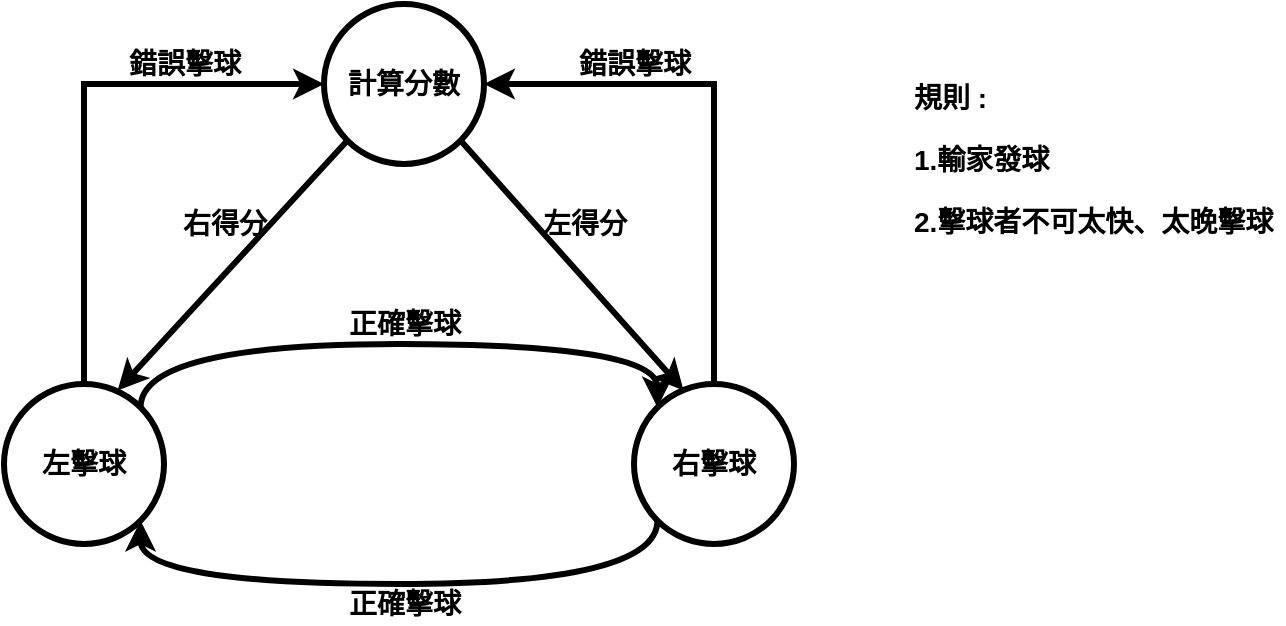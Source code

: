 <mxfile version="19.0.3" type="device" pages="2"><diagram id="9UncjQ9vbSQzmbXrxSCz" name="FSM"><mxGraphModel dx="786" dy="445" grid="1" gridSize="10" guides="1" tooltips="1" connect="1" arrows="1" fold="1" page="1" pageScale="1" pageWidth="1169" pageHeight="827" math="0" shadow="0"><root><mxCell id="0"/><mxCell id="1" parent="0"/><mxCell id="hBdVYHznjDOudJbvbLwA-3" style="edgeStyle=orthogonalEdgeStyle;orthogonalLoop=1;jettySize=auto;html=1;exitX=1;exitY=0;exitDx=0;exitDy=0;entryX=0;entryY=0;entryDx=0;entryDy=0;curved=1;fontStyle=1;strokeWidth=3;fontSize=14;" edge="1" parent="1" source="hBdVYHznjDOudJbvbLwA-1" target="hBdVYHznjDOudJbvbLwA-2"><mxGeometry relative="1" as="geometry"><Array as="points"><mxPoint x="338" y="250"/><mxPoint x="597" y="250"/></Array></mxGeometry></mxCell><mxCell id="hBdVYHznjDOudJbvbLwA-6" style="edgeStyle=orthogonalEdgeStyle;rounded=0;orthogonalLoop=1;jettySize=auto;html=1;exitX=0.5;exitY=0;exitDx=0;exitDy=0;entryX=0;entryY=0.5;entryDx=0;entryDy=0;fontStyle=1;strokeWidth=3;fontSize=14;" edge="1" parent="1" source="hBdVYHznjDOudJbvbLwA-1" target="hBdVYHznjDOudJbvbLwA-5"><mxGeometry relative="1" as="geometry"/></mxCell><mxCell id="hBdVYHznjDOudJbvbLwA-1" value="左擊球" style="ellipse;whiteSpace=wrap;html=1;aspect=fixed;points=[[0,0.5,0,0,0],[0.15,0.15,0,0,0],[0.15,0.85,0,0,0],[0.5,0,0,0,0],[0.5,1,0,0,0],[0.71,0.04,0,0,0],[0.85,0.15,0,0,0],[0.85,0.85,0,0,0],[1,0.5,0,0,0]];fontStyle=1;strokeWidth=3;fontSize=14;" vertex="1" parent="1"><mxGeometry x="270" y="270" width="80" height="80" as="geometry"/></mxCell><mxCell id="hBdVYHznjDOudJbvbLwA-4" style="edgeStyle=orthogonalEdgeStyle;orthogonalLoop=1;jettySize=auto;html=1;exitX=0;exitY=1;exitDx=0;exitDy=0;entryX=1;entryY=1;entryDx=0;entryDy=0;curved=1;fontStyle=1;strokeWidth=3;fontSize=14;" edge="1" parent="1" source="hBdVYHznjDOudJbvbLwA-2" target="hBdVYHznjDOudJbvbLwA-1"><mxGeometry relative="1" as="geometry"><Array as="points"><mxPoint x="597" y="370"/><mxPoint x="338" y="370"/></Array></mxGeometry></mxCell><mxCell id="hBdVYHznjDOudJbvbLwA-7" style="edgeStyle=orthogonalEdgeStyle;rounded=0;orthogonalLoop=1;jettySize=auto;html=1;exitX=0.5;exitY=0;exitDx=0;exitDy=0;entryX=1;entryY=0.5;entryDx=0;entryDy=0;fontStyle=1;strokeWidth=3;fontSize=14;" edge="1" parent="1" source="hBdVYHznjDOudJbvbLwA-2" target="hBdVYHznjDOudJbvbLwA-5"><mxGeometry relative="1" as="geometry"/></mxCell><mxCell id="hBdVYHznjDOudJbvbLwA-2" value="右擊球" style="ellipse;whiteSpace=wrap;html=1;aspect=fixed;points=[[0,0.5,0,0,0],[0.15,0.15,0,0,0],[0.15,0.85,0,0,0],[0.31,0.04,0,0,0],[0.5,0,0,0,0],[0.5,1,0,0,0],[0.85,0.15,0,0,0],[0.85,0.85,0,0,0],[1,0.5,0,0,0]];fontStyle=1;strokeWidth=3;fontSize=14;" vertex="1" parent="1"><mxGeometry x="585" y="270" width="80" height="80" as="geometry"/></mxCell><mxCell id="hBdVYHznjDOudJbvbLwA-12" style="orthogonalLoop=1;jettySize=auto;html=1;exitX=0;exitY=1;exitDx=0;exitDy=0;entryX=0.71;entryY=0.04;entryDx=0;entryDy=0;entryPerimeter=0;rounded=0;strokeColor=default;fontStyle=1;strokeWidth=3;fontSize=14;" edge="1" parent="1" source="hBdVYHznjDOudJbvbLwA-5" target="hBdVYHznjDOudJbvbLwA-1"><mxGeometry relative="1" as="geometry"/></mxCell><mxCell id="hBdVYHznjDOudJbvbLwA-13" style="edgeStyle=none;rounded=0;orthogonalLoop=1;jettySize=auto;html=1;exitX=1;exitY=1;exitDx=0;exitDy=0;entryX=0.31;entryY=0.04;entryDx=0;entryDy=0;entryPerimeter=0;strokeColor=default;fontStyle=1;strokeWidth=3;fontSize=14;" edge="1" parent="1" source="hBdVYHznjDOudJbvbLwA-5" target="hBdVYHznjDOudJbvbLwA-2"><mxGeometry relative="1" as="geometry"/></mxCell><mxCell id="hBdVYHznjDOudJbvbLwA-5" value="計算分數" style="ellipse;whiteSpace=wrap;html=1;aspect=fixed;fontStyle=1;strokeWidth=3;fontSize=14;" vertex="1" parent="1"><mxGeometry x="430" y="80" width="80" height="80" as="geometry"/></mxCell><mxCell id="hBdVYHznjDOudJbvbLwA-8" value="正確擊球" style="text;html=1;align=center;verticalAlign=middle;resizable=0;points=[];autosize=1;strokeColor=none;fillColor=none;fontStyle=1;strokeWidth=3;fontSize=14;" vertex="1" parent="1"><mxGeometry x="435" y="230" width="70" height="20" as="geometry"/></mxCell><mxCell id="hBdVYHznjDOudJbvbLwA-9" value="正確擊球" style="text;html=1;align=center;verticalAlign=middle;resizable=0;points=[];autosize=1;strokeColor=none;fillColor=none;fontStyle=1;strokeWidth=3;fontSize=14;" vertex="1" parent="1"><mxGeometry x="435" y="370" width="70" height="20" as="geometry"/></mxCell><mxCell id="hBdVYHznjDOudJbvbLwA-10" value="錯誤擊球" style="text;html=1;align=center;verticalAlign=middle;resizable=0;points=[];autosize=1;strokeColor=none;fillColor=none;fontStyle=1;strokeWidth=3;fontSize=14;" vertex="1" parent="1"><mxGeometry x="325" y="100" width="70" height="20" as="geometry"/></mxCell><mxCell id="hBdVYHznjDOudJbvbLwA-11" value="錯誤擊球" style="text;html=1;align=center;verticalAlign=middle;resizable=0;points=[];autosize=1;strokeColor=none;fillColor=none;fontStyle=1;strokeWidth=3;fontSize=14;" vertex="1" parent="1"><mxGeometry x="550" y="100" width="70" height="20" as="geometry"/></mxCell><mxCell id="hBdVYHznjDOudJbvbLwA-14" value="右得分" style="text;html=1;align=center;verticalAlign=middle;resizable=0;points=[];autosize=1;strokeColor=none;fillColor=none;fontStyle=1;strokeWidth=3;fontSize=14;" vertex="1" parent="1"><mxGeometry x="350" y="180" width="60" height="20" as="geometry"/></mxCell><mxCell id="hBdVYHznjDOudJbvbLwA-15" value="左得分" style="text;html=1;align=center;verticalAlign=middle;resizable=0;points=[];autosize=1;strokeColor=none;fillColor=none;fontStyle=1;strokeWidth=3;fontSize=14;" vertex="1" parent="1"><mxGeometry x="530" y="180" width="60" height="20" as="geometry"/></mxCell><mxCell id="hBdVYHznjDOudJbvbLwA-16" value="&lt;h1 style=&quot;font-size: 14px;&quot;&gt;規則 :&amp;nbsp;&lt;/h1&gt;&lt;p style=&quot;font-size: 14px;&quot;&gt;1.輸家發球&lt;/p&gt;&lt;p style=&quot;font-size: 14px;&quot;&gt;2.擊球者不可太快、太晚擊球&lt;/p&gt;" style="text;html=1;strokeColor=none;fillColor=none;spacing=5;spacingTop=-20;whiteSpace=wrap;overflow=hidden;rounded=0;fontStyle=1;strokeWidth=3;fontSize=14;" vertex="1" parent="1"><mxGeometry x="720" y="120" width="190" height="120" as="geometry"/></mxCell></root></mxGraphModel></diagram><diagram id="bVdShFidxIHljuUWu-u7" name="architecture"><mxGraphModel dx="2190" dy="771" grid="1" gridSize="10" guides="1" tooltips="1" connect="1" arrows="1" fold="1" page="1" pageScale="1" pageWidth="827" pageHeight="1169" math="0" shadow="0"><root><mxCell id="0"/><mxCell id="1" parent="0"/><mxCell id="ddpqEkm2SgJroVoGdUI0-42" style="edgeStyle=orthogonalEdgeStyle;rounded=0;orthogonalLoop=1;jettySize=auto;html=1;exitX=1;exitY=0.5;exitDx=0;exitDy=0;fontSize=12;strokeWidth=3;" parent="1" source="ddpqEkm2SgJroVoGdUI0-1" target="ddpqEkm2SgJroVoGdUI0-5" edge="1"><mxGeometry relative="1" as="geometry"><Array as="points"><mxPoint x="760" y="175"/><mxPoint x="760" y="90"/><mxPoint x="440" y="90"/></Array></mxGeometry></mxCell><mxCell id="ddpqEkm2SgJroVoGdUI0-44" style="edgeStyle=orthogonalEdgeStyle;rounded=0;orthogonalLoop=1;jettySize=auto;html=1;exitX=1;exitY=0.5;exitDx=0;exitDy=0;fontSize=12;strokeWidth=3;" parent="1" source="ddpqEkm2SgJroVoGdUI0-1" edge="1"><mxGeometry relative="1" as="geometry"><mxPoint x="820" y="175" as="targetPoint"/></mxGeometry></mxCell><mxCell id="ddpqEkm2SgJroVoGdUI0-1" value="water lamp" style="rounded=0;whiteSpace=wrap;html=1;fontStyle=1;strokeWidth=3;fontSize=12;" parent="1" vertex="1"><mxGeometry x="620" y="145" width="120" height="60" as="geometry"/></mxCell><mxCell id="ddpqEkm2SgJroVoGdUI0-45" style="edgeStyle=orthogonalEdgeStyle;rounded=0;orthogonalLoop=1;jettySize=auto;html=1;exitX=1;exitY=0.5;exitDx=0;exitDy=0;fontSize=12;strokeWidth=3;" parent="1" source="ddpqEkm2SgJroVoGdUI0-2" edge="1"><mxGeometry relative="1" as="geometry"><mxPoint x="820" y="430" as="targetPoint"/></mxGeometry></mxCell><mxCell id="ddpqEkm2SgJroVoGdUI0-2" value="seven_segment" style="rounded=0;whiteSpace=wrap;html=1;fontStyle=1;strokeWidth=3;fontSize=12;" parent="1" vertex="1"><mxGeometry x="620" y="400" width="120" height="60" as="geometry"/></mxCell><mxCell id="ddpqEkm2SgJroVoGdUI0-9" style="edgeStyle=orthogonalEdgeStyle;rounded=0;orthogonalLoop=1;jettySize=auto;html=1;exitX=1;exitY=0.5;exitDx=0;exitDy=0;entryX=0;entryY=0.2;entryDx=0;entryDy=0;entryPerimeter=0;fontSize=12;fontStyle=1;strokeWidth=3;" parent="1" source="ddpqEkm2SgJroVoGdUI0-3" target="ddpqEkm2SgJroVoGdUI0-5" edge="1"><mxGeometry relative="1" as="geometry"/></mxCell><mxCell id="ddpqEkm2SgJroVoGdUI0-3" value="debounce_buttom1" style="rounded=0;whiteSpace=wrap;html=1;fontStyle=1;strokeWidth=3;fontSize=12;" parent="1" vertex="1"><mxGeometry x="140" y="185" width="120" height="60" as="geometry"/></mxCell><mxCell id="ddpqEkm2SgJroVoGdUI0-23" style="edgeStyle=orthogonalEdgeStyle;rounded=0;orthogonalLoop=1;jettySize=auto;html=1;exitX=1;exitY=0.25;exitDx=0;exitDy=0;exitPerimeter=0;entryX=0;entryY=0.75;entryDx=0;entryDy=0;fontSize=12;fontStyle=1;strokeWidth=3;" parent="1" source="ddpqEkm2SgJroVoGdUI0-5" target="ddpqEkm2SgJroVoGdUI0-1" edge="1"><mxGeometry relative="1" as="geometry"/></mxCell><mxCell id="ddpqEkm2SgJroVoGdUI0-24" style="edgeStyle=orthogonalEdgeStyle;rounded=0;orthogonalLoop=1;jettySize=auto;html=1;exitX=1;exitY=0.75;exitDx=0;exitDy=0;exitPerimeter=0;entryX=0;entryY=0.25;entryDx=0;entryDy=0;fontSize=12;fontStyle=1;strokeWidth=3;" parent="1" source="ddpqEkm2SgJroVoGdUI0-5" target="ddpqEkm2SgJroVoGdUI0-2" edge="1"><mxGeometry relative="1" as="geometry"/></mxCell><mxCell id="ddpqEkm2SgJroVoGdUI0-5" value="controller" style="whiteSpace=wrap;html=1;fontSize=12;points=[[0,0,0,0,0],[0,0.2,0,0,0],[0,0.4,0,0,0],[0,0.6,0,0,0],[0,0.8,0,0,0],[0,1,0,0,0],[0.25,0,0,0,0],[0.25,1,0,0,0],[0.5,0,0,0,0],[0.5,1,0,0,0],[0.75,0,0,0,0],[0.75,1,0,0,0],[1,0,0,0,0],[1,0.25,0,0,0],[1,0.5,0,0,0],[1,0.75,0,0,0],[1,1,0,0,0]];fontStyle=1;strokeWidth=3;" parent="1" vertex="1"><mxGeometry x="380" y="300" width="120" height="60" as="geometry"/></mxCell><mxCell id="ddpqEkm2SgJroVoGdUI0-10" style="edgeStyle=orthogonalEdgeStyle;rounded=0;orthogonalLoop=1;jettySize=auto;html=1;exitX=1;exitY=0.5;exitDx=0;exitDy=0;entryX=0;entryY=0.8;entryDx=0;entryDy=0;entryPerimeter=0;fontSize=12;fontStyle=1;strokeWidth=3;" parent="1" source="ddpqEkm2SgJroVoGdUI0-6" target="ddpqEkm2SgJroVoGdUI0-5" edge="1"><mxGeometry relative="1" as="geometry"/></mxCell><mxCell id="ddpqEkm2SgJroVoGdUI0-6" value="debounce_buttom2" style="rounded=0;whiteSpace=wrap;html=1;fontStyle=1;strokeWidth=3;fontSize=12;" parent="1" vertex="1"><mxGeometry x="140" y="370" width="120" height="60" as="geometry"/></mxCell><mxCell id="ddpqEkm2SgJroVoGdUI0-15" style="edgeStyle=orthogonalEdgeStyle;rounded=0;orthogonalLoop=1;jettySize=auto;html=1;entryX=0;entryY=0.5;entryDx=0;entryDy=0;fontSize=12;fontStyle=1;strokeWidth=3;" parent="1" source="ddpqEkm2SgJroVoGdUI0-12" target="ddpqEkm2SgJroVoGdUI0-14" edge="1"><mxGeometry relative="1" as="geometry"/></mxCell><mxCell id="ddpqEkm2SgJroVoGdUI0-12" value="CLK" style="text;html=1;align=center;verticalAlign=middle;resizable=0;points=[];autosize=1;strokeColor=none;fillColor=none;fontSize=12;fontStyle=1;strokeWidth=3;" parent="1" vertex="1"><mxGeometry x="-270" y="215" width="50" height="30" as="geometry"/></mxCell><mxCell id="ddpqEkm2SgJroVoGdUI0-20" style="edgeStyle=orthogonalEdgeStyle;rounded=0;orthogonalLoop=1;jettySize=auto;html=1;entryX=0;entryY=0.6;entryDx=0;entryDy=0;entryPerimeter=0;fontSize=12;fontStyle=1;strokeWidth=3;" parent="1" source="ddpqEkm2SgJroVoGdUI0-13" target="ddpqEkm2SgJroVoGdUI0-5" edge="1"><mxGeometry relative="1" as="geometry"/></mxCell><mxCell id="ddpqEkm2SgJroVoGdUI0-25" style="edgeStyle=orthogonalEdgeStyle;rounded=0;orthogonalLoop=1;jettySize=auto;html=1;fontSize=12;entryX=0;entryY=0.5;entryDx=0;entryDy=0;fontStyle=1;strokeWidth=3;" parent="1" source="ddpqEkm2SgJroVoGdUI0-13" target="ddpqEkm2SgJroVoGdUI0-2" edge="1"><mxGeometry relative="1" as="geometry"><mxPoint x="411.143" y="480" as="targetPoint"/><Array as="points"><mxPoint x="-120" y="336"/><mxPoint x="-120" y="470"/><mxPoint x="560" y="470"/><mxPoint x="560" y="430"/></Array></mxGeometry></mxCell><mxCell id="ddpqEkm2SgJroVoGdUI0-13" value="RST" style="text;html=1;align=center;verticalAlign=middle;resizable=0;points=[];autosize=1;strokeColor=none;fillColor=none;fontSize=12;fontStyle=1;strokeWidth=3;" parent="1" vertex="1"><mxGeometry x="-270" y="321" width="50" height="30" as="geometry"/></mxCell><mxCell id="ddpqEkm2SgJroVoGdUI0-16" style="edgeStyle=orthogonalEdgeStyle;rounded=0;orthogonalLoop=1;jettySize=auto;html=1;exitX=1;exitY=0.5;exitDx=0;exitDy=0;entryX=0;entryY=0.75;entryDx=0;entryDy=0;fontSize=12;fontStyle=1;strokeWidth=3;" parent="1" source="ddpqEkm2SgJroVoGdUI0-14" target="ddpqEkm2SgJroVoGdUI0-3" edge="1"><mxGeometry relative="1" as="geometry"/></mxCell><mxCell id="ddpqEkm2SgJroVoGdUI0-17" style="edgeStyle=orthogonalEdgeStyle;rounded=0;orthogonalLoop=1;jettySize=auto;html=1;exitX=1;exitY=0.5;exitDx=0;exitDy=0;fontSize=12;entryX=0;entryY=0.4;entryDx=0;entryDy=0;entryPerimeter=0;fontStyle=1;strokeWidth=3;" parent="1" source="ddpqEkm2SgJroVoGdUI0-14" target="ddpqEkm2SgJroVoGdUI0-5" edge="1"><mxGeometry relative="1" as="geometry"><mxPoint x="380" y="320" as="targetPoint"/><Array as="points"><mxPoint x="100" y="230"/><mxPoint x="100" y="324"/></Array></mxGeometry></mxCell><mxCell id="ddpqEkm2SgJroVoGdUI0-18" style="edgeStyle=orthogonalEdgeStyle;rounded=0;orthogonalLoop=1;jettySize=auto;html=1;exitX=1;exitY=0.5;exitDx=0;exitDy=0;entryX=0;entryY=0.25;entryDx=0;entryDy=0;fontSize=12;fontStyle=1;strokeWidth=3;" parent="1" source="ddpqEkm2SgJroVoGdUI0-14" target="ddpqEkm2SgJroVoGdUI0-6" edge="1"><mxGeometry relative="1" as="geometry"/></mxCell><mxCell id="ddpqEkm2SgJroVoGdUI0-26" style="edgeStyle=orthogonalEdgeStyle;rounded=0;orthogonalLoop=1;jettySize=auto;html=1;exitDx=0;exitDy=0;entryX=0;entryY=0.75;entryDx=0;entryDy=0;fontSize=12;startArrow=none;fontStyle=1;strokeWidth=3;" parent="1" source="ddpqEkm2SgJroVoGdUI0-28" target="ddpqEkm2SgJroVoGdUI0-2" edge="1"><mxGeometry relative="1" as="geometry"><Array as="points"><mxPoint y="500"/><mxPoint x="580" y="500"/><mxPoint x="580" y="445"/></Array></mxGeometry></mxCell><mxCell id="ddpqEkm2SgJroVoGdUI0-39" style="edgeStyle=orthogonalEdgeStyle;rounded=0;orthogonalLoop=1;jettySize=auto;html=1;exitX=1;exitY=0.5;exitDx=0;exitDy=0;entryX=0;entryY=0.25;entryDx=0;entryDy=0;fontSize=12;fontStyle=1;strokeWidth=3;" parent="1" source="ddpqEkm2SgJroVoGdUI0-14" target="ddpqEkm2SgJroVoGdUI0-1" edge="1"><mxGeometry relative="1" as="geometry"><Array as="points"><mxPoint x="40" y="230"/><mxPoint x="40" y="160"/></Array></mxGeometry></mxCell><mxCell id="ddpqEkm2SgJroVoGdUI0-14" value="divider" style="rounded=0;whiteSpace=wrap;html=1;fontStyle=1;strokeWidth=3;fontSize=12;" parent="1" vertex="1"><mxGeometry x="-180" y="200" width="120" height="60" as="geometry"/></mxCell><mxCell id="ddpqEkm2SgJroVoGdUI0-28" value="" style="shape=waypoint;sketch=0;size=6;pointerEvents=1;points=[];fillColor=none;resizable=0;rotatable=0;perimeter=centerPerimeter;snapToPoint=1;fontSize=12;fontStyle=1;strokeWidth=3;" parent="1" vertex="1"><mxGeometry x="-20" y="210" width="40" height="40" as="geometry"/></mxCell><mxCell id="ddpqEkm2SgJroVoGdUI0-29" value="" style="edgeStyle=orthogonalEdgeStyle;rounded=0;orthogonalLoop=1;jettySize=auto;html=1;exitX=1;exitY=0.5;exitDx=0;exitDy=0;entryDx=0;entryDy=0;fontSize=12;endArrow=none;fontStyle=1;strokeWidth=3;" parent="1" source="ddpqEkm2SgJroVoGdUI0-14" target="ddpqEkm2SgJroVoGdUI0-28" edge="1"><mxGeometry relative="1" as="geometry"><mxPoint x="-60" y="230" as="sourcePoint"/><mxPoint x="600" y="445" as="targetPoint"/><Array as="points"/></mxGeometry></mxCell><mxCell id="ddpqEkm2SgJroVoGdUI0-30" value="" style="shape=waypoint;sketch=0;size=6;pointerEvents=1;points=[];fillColor=none;resizable=0;rotatable=0;perimeter=centerPerimeter;snapToPoint=1;fontSize=12;fontStyle=1;strokeWidth=3;" parent="1" vertex="1"><mxGeometry x="-140" y="316" width="40" height="40" as="geometry"/></mxCell><mxCell id="ddpqEkm2SgJroVoGdUI0-31" value="" style="shape=waypoint;sketch=0;size=6;pointerEvents=1;points=[];fillColor=none;resizable=0;rotatable=0;perimeter=centerPerimeter;snapToPoint=1;fontSize=12;fontStyle=1;strokeWidth=3;" parent="1" vertex="1"><mxGeometry x="20" y="210" width="40" height="40" as="geometry"/></mxCell><mxCell id="ddpqEkm2SgJroVoGdUI0-33" value="" style="edgeStyle=orthogonalEdgeStyle;rounded=0;orthogonalLoop=1;jettySize=auto;html=1;exitX=1;exitY=0.5;exitDx=0;exitDy=0;entryDx=0;entryDy=0;fontSize=12;endArrow=none;fontStyle=1;strokeWidth=3;" parent="1" source="ddpqEkm2SgJroVoGdUI0-14" target="ddpqEkm2SgJroVoGdUI0-31" edge="1"><mxGeometry relative="1" as="geometry"><mxPoint x="-60.0" y="230" as="sourcePoint"/><mxPoint x="600" y="215" as="targetPoint"/><Array as="points"><mxPoint y="230"/><mxPoint y="230"/></Array></mxGeometry></mxCell><mxCell id="ddpqEkm2SgJroVoGdUI0-34" value="" style="shape=waypoint;sketch=0;size=6;pointerEvents=1;points=[];fillColor=none;resizable=0;rotatable=0;perimeter=centerPerimeter;snapToPoint=1;fontSize=12;fontStyle=1;strokeWidth=3;" parent="1" vertex="1"><mxGeometry x="80" y="210" width="40" height="40" as="geometry"/></mxCell><mxCell id="ddpqEkm2SgJroVoGdUI0-37" style="edgeStyle=orthogonalEdgeStyle;rounded=0;orthogonalLoop=1;jettySize=auto;html=1;entryX=0;entryY=0.25;entryDx=0;entryDy=0;fontSize=12;fontStyle=1;strokeWidth=3;" parent="1" source="ddpqEkm2SgJroVoGdUI0-35" target="ddpqEkm2SgJroVoGdUI0-3" edge="1"><mxGeometry relative="1" as="geometry"><Array as="points"><mxPoint x="-40" y="155"/><mxPoint x="-40" y="200"/></Array></mxGeometry></mxCell><mxCell id="ddpqEkm2SgJroVoGdUI0-35" value="buttom_in1" style="text;html=1;align=center;verticalAlign=middle;resizable=0;points=[];autosize=1;strokeColor=none;fillColor=none;fontSize=12;fontStyle=1;strokeWidth=3;" parent="1" vertex="1"><mxGeometry x="-290" y="140" width="90" height="30" as="geometry"/></mxCell><mxCell id="ddpqEkm2SgJroVoGdUI0-38" style="edgeStyle=orthogonalEdgeStyle;rounded=0;orthogonalLoop=1;jettySize=auto;html=1;entryX=0;entryY=0.75;entryDx=0;entryDy=0;fontSize=12;fontStyle=1;strokeWidth=3;" parent="1" source="ddpqEkm2SgJroVoGdUI0-36" target="ddpqEkm2SgJroVoGdUI0-6" edge="1"><mxGeometry relative="1" as="geometry"><Array as="points"><mxPoint x="-245" y="415"/></Array></mxGeometry></mxCell><mxCell id="ddpqEkm2SgJroVoGdUI0-36" value="buttom_in2" style="text;html=1;align=center;verticalAlign=middle;resizable=0;points=[];autosize=1;strokeColor=none;fillColor=none;fontSize=12;fontStyle=1;strokeWidth=3;" parent="1" vertex="1"><mxGeometry x="-290" y="400" width="90" height="30" as="geometry"/></mxCell><mxCell id="ddpqEkm2SgJroVoGdUI0-46" value="&lt;b&gt;LED_out(7 downto 0)&lt;/b&gt;" style="text;html=1;align=center;verticalAlign=middle;resizable=0;points=[];autosize=1;strokeColor=none;fillColor=none;fontSize=12;" parent="1" vertex="1"><mxGeometry x="820" y="160" width="140" height="30" as="geometry"/></mxCell><mxCell id="ddpqEkm2SgJroVoGdUI0-48" value="&lt;b&gt;score&lt;/b&gt;" style="text;html=1;align=center;verticalAlign=middle;resizable=0;points=[];autosize=1;strokeColor=none;fillColor=none;fontSize=12;" parent="1" vertex="1"><mxGeometry x="840" y="415" width="60" height="30" as="geometry"/></mxCell><mxCell id="ddpqEkm2SgJroVoGdUI0-49" value="" style="shape=waypoint;sketch=0;size=6;pointerEvents=1;points=[];fillColor=none;resizable=0;rotatable=0;perimeter=centerPerimeter;snapToPoint=1;fontSize=12;strokeWidth=3;" parent="1" vertex="1"><mxGeometry x="740" y="155" width="40" height="40" as="geometry"/></mxCell></root></mxGraphModel></diagram></mxfile>